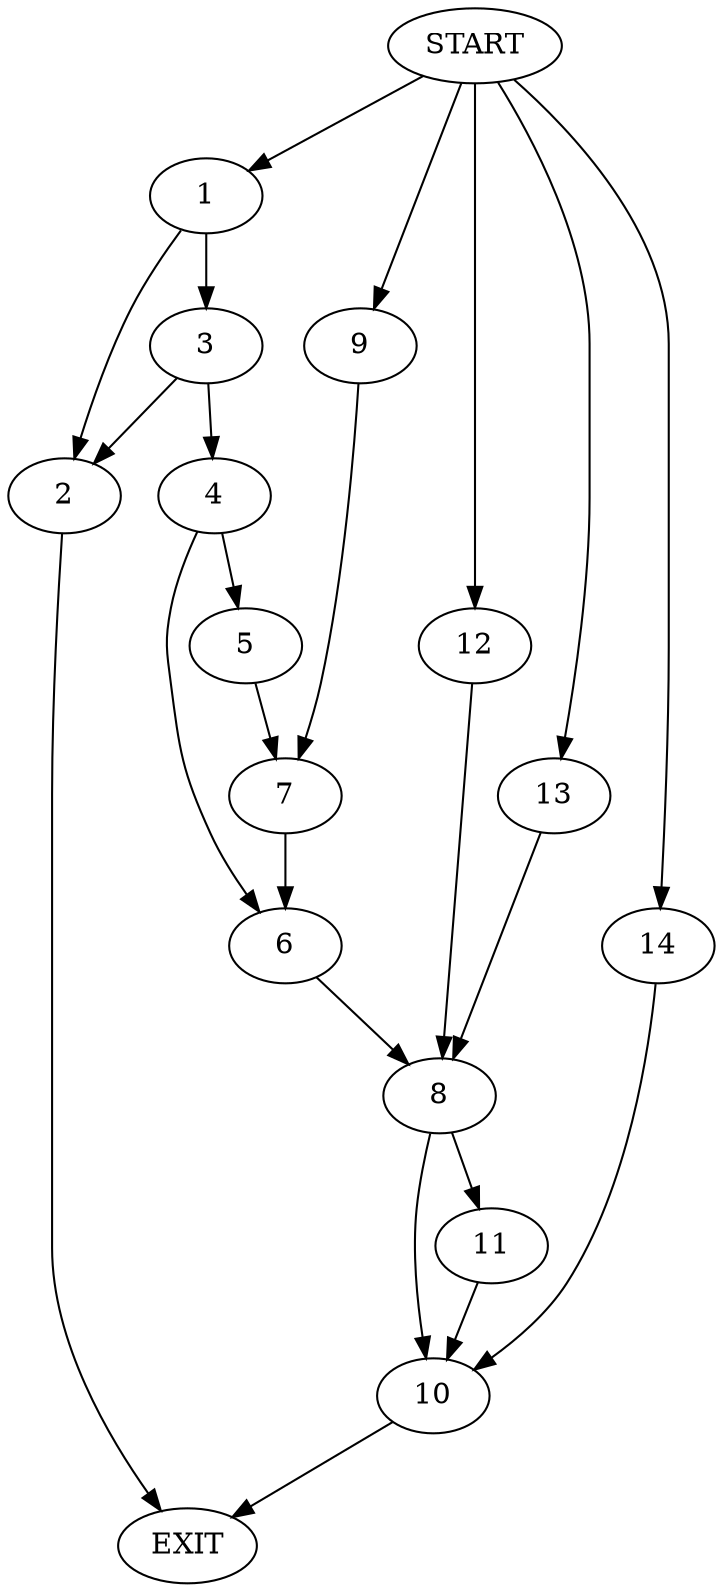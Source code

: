 digraph {
0 [label="START"]
15 [label="EXIT"]
0 -> 1
1 -> 2
1 -> 3
3 -> 4
3 -> 2
2 -> 15
4 -> 5
4 -> 6
5 -> 7
6 -> 8
7 -> 6
0 -> 9
9 -> 7
8 -> 10
8 -> 11
0 -> 12
12 -> 8
0 -> 13
13 -> 8
10 -> 15
11 -> 10
0 -> 14
14 -> 10
}
